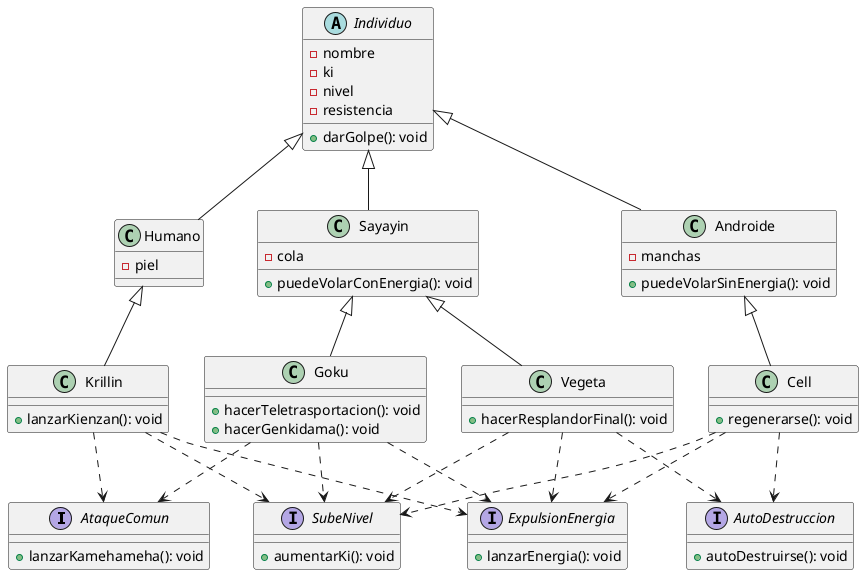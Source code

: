 @startuml
interface AtaqueComun{
    +lanzarKamehameha(): void
}
interface SubeNivel{
    +aumentarKi(): void
}
interface ExpulsionEnergia{
    +lanzarEnergia(): void
}
interface AutoDestruccion{
    +autoDestruirse(): void
}

abstract class Individuo{
    -nombre
    -ki
    -nivel
    -resistencia
    +darGolpe(): void
}
class Humano{
    -piel

}
class Sayayin{
    -cola
    +puedeVolarConEnergia(): void
}
class Androide{
    -manchas
    +puedeVolarSinEnergia(): void
}
class Goku{
    +hacerTeletrasportacion(): void
    +hacerGenkidama(): void
}
class Vegeta{
    +hacerResplandorFinal(): void
}
class Cell{
    +regenerarse(): void
}
class Krillin{
    +lanzarKienzan(): void
}
Individuo<|--Humano
Individuo<|--Androide
Individuo<|--Sayayin

Humano<|--Krillin
Sayayin<|--Goku
Sayayin<|--Vegeta
Androide<|--Cell

Goku..>AtaqueComun
Krillin..>AtaqueComun
Vegeta..>AutoDestruccion
Cell..>AutoDestruccion
Goku..>SubeNivel
Krillin..>SubeNivel
Vegeta..>SubeNivel
Cell..>SubeNivel
Goku..>ExpulsionEnergia
Krillin..>ExpulsionEnergia
Vegeta..>ExpulsionEnergia
Cell..>ExpulsionEnergia

@enduml